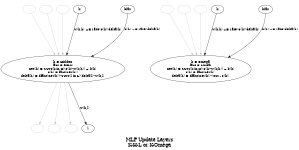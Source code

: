 // sudo apt-get install graphviz
// dot -Tpng mlp_update.dot -o mlp_update.png
// xdot mlu_update.dot
digraph MLP
{
	label="MLP Update Layers\nK-H-L or K-Omega";
	fontsize=20;
	size="2,1";
	ratio=fill;

	H_m1 [color=gray, label=" "];
	H_m2 [color=gray, label=" "];
	H_m3 [color=gray, label=" "];
	H_n1 [color=gray, label=" "];
	H_n2 [color=gray, label=" "];
	H_n3 [color=gray, label=" "];
	H_k  [label="k"];
	H_b  [label="bias"];
	H_h  [label="h = Hidden\nfact = ReLU\nnet(h) = SUM(k in K)(o(k)*w(k,h)) + b(h)\no(h) = fact(net(h))\ndelta(h) = dfact(net(h))*SUM(l in L)(delta(l)*w(h,l)"];
	H_l  [label="l"];

	Omega_m1 [color=gray, label=" "];
	Omega_m2 [color=gray, label=" "];
	Omega_m3 [color=gray, label=" "];
	Omega_k  [label="k"];
	Omega_b  [label="bias"];
	Omega    [label="h = Omega\nfact = Linear\nnet(h) = SUM(k in K)(o(k)*w(k,h)) + b(h)\no(h) = fact(net(h))\ndelta(h) = dfact(net(h))*(out - o(h))"];

	H_m1 -> H_h  [color=gray];
	H_m2 -> H_h  [color=gray];
	H_m3 -> H_h  [color=gray];
	H_b  -> H_h  [label="b(h) += rate*delta(h)"];
	H_k  -> H_h  [label="w(k,h) += rate*o(k)*delta(h)"];
	H_h  -> H_n1 [color=gray];
	H_h  -> H_n2 [color=gray];
	H_h  -> H_n3 [color=gray];
	H_h  -> H_l  [label="w(h,l)"];

	Omega_m1 -> Omega [color=gray];
	Omega_m2 -> Omega [color=gray];
	Omega_m3 -> Omega [color=gray];
	Omega_b  -> Omega [label="b(h) += rate*delta(h)"];
	Omega_k  -> Omega [label="w(k,h) += rate*o(k)*delta(h)"];
}
